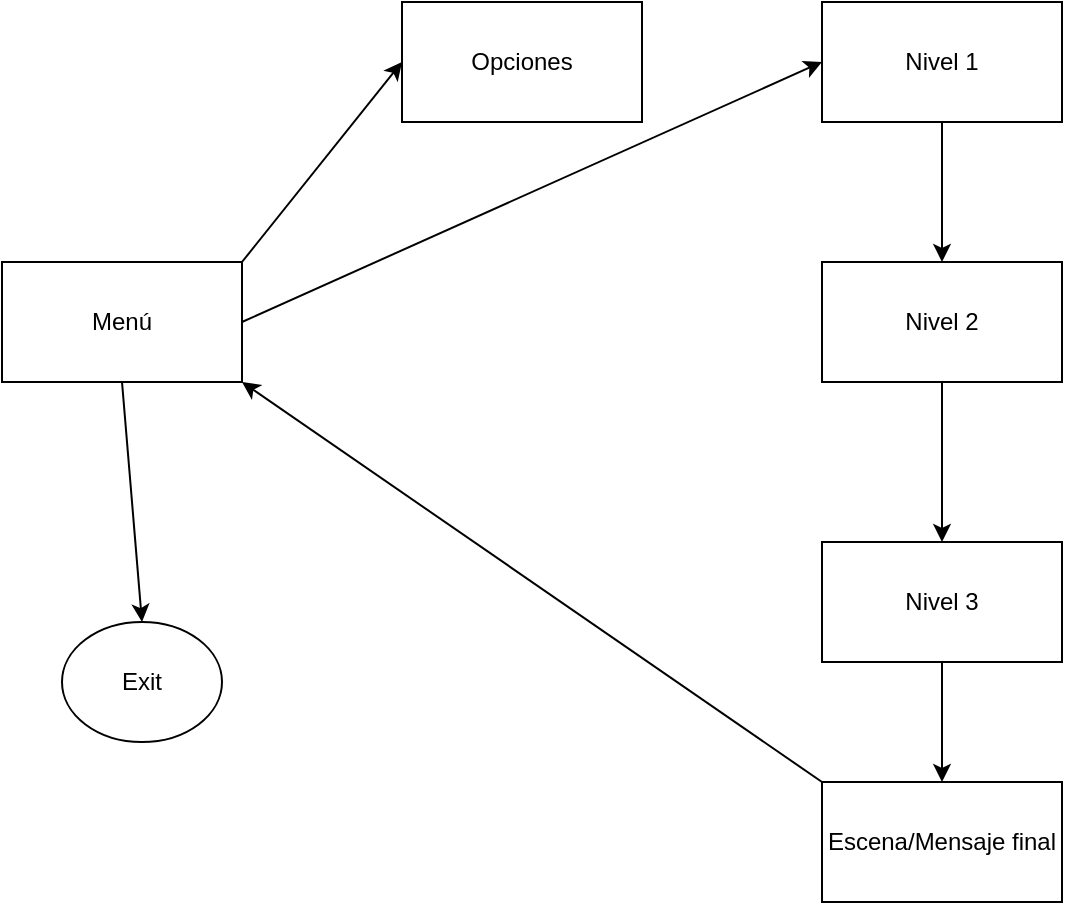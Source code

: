 <mxfile version="18.0.3" type="device"><diagram id="R2lEEEUBdFMjLlhIrx00" name="Page-1"><mxGraphModel dx="1298" dy="724" grid="1" gridSize="10" guides="1" tooltips="1" connect="1" arrows="1" fold="1" page="1" pageScale="1" pageWidth="850" pageHeight="1100" math="0" shadow="0" extFonts="Permanent Marker^https://fonts.googleapis.com/css?family=Permanent+Marker"><root><mxCell id="0"/><mxCell id="1" parent="0"/><mxCell id="4QW9Afl2w44CKZh2qo9u-1" value="Menú" style="rounded=0;whiteSpace=wrap;html=1;" parent="1" vertex="1"><mxGeometry x="90" y="180" width="120" height="60" as="geometry"/></mxCell><mxCell id="4QW9Afl2w44CKZh2qo9u-2" value="Opciones" style="rounded=0;whiteSpace=wrap;html=1;" parent="1" vertex="1"><mxGeometry x="290" y="50" width="120" height="60" as="geometry"/></mxCell><mxCell id="4QW9Afl2w44CKZh2qo9u-3" value="Exit" style="ellipse;whiteSpace=wrap;html=1;" parent="1" vertex="1"><mxGeometry x="120" y="360" width="80" height="60" as="geometry"/></mxCell><mxCell id="4QW9Afl2w44CKZh2qo9u-4" value="Nivel 1" style="rounded=0;whiteSpace=wrap;html=1;" parent="1" vertex="1"><mxGeometry x="500" y="50" width="120" height="60" as="geometry"/></mxCell><mxCell id="4QW9Afl2w44CKZh2qo9u-5" value="Nivel 2" style="rounded=0;whiteSpace=wrap;html=1;" parent="1" vertex="1"><mxGeometry x="500" y="180" width="120" height="60" as="geometry"/></mxCell><mxCell id="4QW9Afl2w44CKZh2qo9u-6" value="Nivel 3" style="rounded=0;whiteSpace=wrap;html=1;" parent="1" vertex="1"><mxGeometry x="500" y="320" width="120" height="60" as="geometry"/></mxCell><mxCell id="4QW9Afl2w44CKZh2qo9u-7" value="" style="endArrow=classic;html=1;rounded=0;exitX=1;exitY=0.5;exitDx=0;exitDy=0;entryX=0;entryY=0.5;entryDx=0;entryDy=0;" parent="1" source="4QW9Afl2w44CKZh2qo9u-1" target="4QW9Afl2w44CKZh2qo9u-4" edge="1"><mxGeometry width="50" height="50" relative="1" as="geometry"><mxPoint x="420" y="320" as="sourcePoint"/><mxPoint x="470" y="270" as="targetPoint"/></mxGeometry></mxCell><mxCell id="4QW9Afl2w44CKZh2qo9u-10" value="" style="endArrow=classic;html=1;rounded=0;exitX=0.5;exitY=1;exitDx=0;exitDy=0;entryX=0.5;entryY=0;entryDx=0;entryDy=0;" parent="1" source="4QW9Afl2w44CKZh2qo9u-1" target="4QW9Afl2w44CKZh2qo9u-3" edge="1"><mxGeometry width="50" height="50" relative="1" as="geometry"><mxPoint x="130" y="340" as="sourcePoint"/><mxPoint x="180" y="290" as="targetPoint"/></mxGeometry></mxCell><mxCell id="4QW9Afl2w44CKZh2qo9u-11" value="" style="endArrow=classic;html=1;rounded=0;entryX=0.5;entryY=0;entryDx=0;entryDy=0;exitX=0.5;exitY=1;exitDx=0;exitDy=0;" parent="1" source="4QW9Afl2w44CKZh2qo9u-4" target="4QW9Afl2w44CKZh2qo9u-5" edge="1"><mxGeometry width="50" height="50" relative="1" as="geometry"><mxPoint x="510" y="190" as="sourcePoint"/><mxPoint x="560" y="140" as="targetPoint"/></mxGeometry></mxCell><mxCell id="4QW9Afl2w44CKZh2qo9u-12" value="" style="endArrow=classic;html=1;rounded=0;entryX=0.5;entryY=0;entryDx=0;entryDy=0;exitX=0.5;exitY=1;exitDx=0;exitDy=0;" parent="1" source="4QW9Afl2w44CKZh2qo9u-5" target="4QW9Afl2w44CKZh2qo9u-6" edge="1"><mxGeometry width="50" height="50" relative="1" as="geometry"><mxPoint x="420" y="320" as="sourcePoint"/><mxPoint x="470" y="270" as="targetPoint"/></mxGeometry></mxCell><mxCell id="4QW9Afl2w44CKZh2qo9u-13" value="" style="endArrow=classic;html=1;rounded=0;entryX=0;entryY=0.5;entryDx=0;entryDy=0;exitX=1;exitY=0;exitDx=0;exitDy=0;" parent="1" source="4QW9Afl2w44CKZh2qo9u-1" target="4QW9Afl2w44CKZh2qo9u-2" edge="1"><mxGeometry width="50" height="50" relative="1" as="geometry"><mxPoint x="150" y="150" as="sourcePoint"/><mxPoint x="200" y="100" as="targetPoint"/></mxGeometry></mxCell><mxCell id="4QW9Afl2w44CKZh2qo9u-14" value="Escena/Mensaje final" style="rounded=0;whiteSpace=wrap;html=1;" parent="1" vertex="1"><mxGeometry x="500" y="440" width="120" height="60" as="geometry"/></mxCell><mxCell id="4QW9Afl2w44CKZh2qo9u-15" value="" style="endArrow=classic;html=1;rounded=0;exitX=0.5;exitY=1;exitDx=0;exitDy=0;entryX=0.5;entryY=0;entryDx=0;entryDy=0;" parent="1" source="4QW9Afl2w44CKZh2qo9u-6" target="4QW9Afl2w44CKZh2qo9u-14" edge="1"><mxGeometry width="50" height="50" relative="1" as="geometry"><mxPoint x="310" y="440" as="sourcePoint"/><mxPoint x="360" y="390" as="targetPoint"/></mxGeometry></mxCell><mxCell id="YIgXXRSiERWbySSM0aKE-1" value="" style="endArrow=classic;html=1;rounded=0;exitX=0;exitY=0;exitDx=0;exitDy=0;entryX=1;entryY=1;entryDx=0;entryDy=0;" edge="1" parent="1" source="4QW9Afl2w44CKZh2qo9u-14" target="4QW9Afl2w44CKZh2qo9u-1"><mxGeometry width="50" height="50" relative="1" as="geometry"><mxPoint x="310" y="580" as="sourcePoint"/><mxPoint x="360" y="380" as="targetPoint"/></mxGeometry></mxCell></root></mxGraphModel></diagram></mxfile>